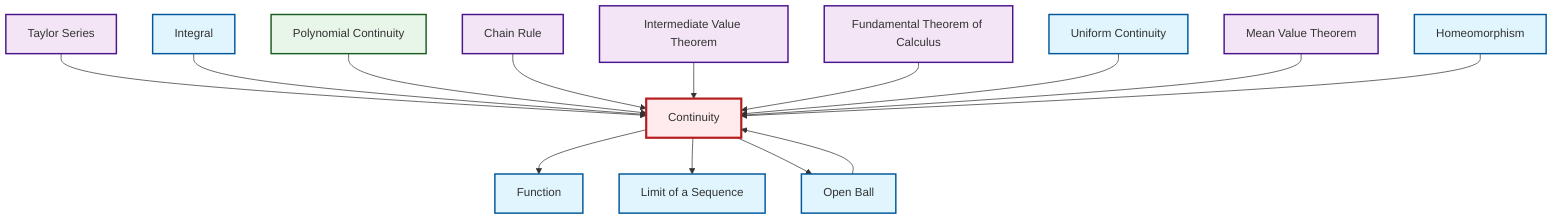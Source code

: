 graph TD
    classDef definition fill:#e1f5fe,stroke:#01579b,stroke-width:2px
    classDef theorem fill:#f3e5f5,stroke:#4a148c,stroke-width:2px
    classDef axiom fill:#fff3e0,stroke:#e65100,stroke-width:2px
    classDef example fill:#e8f5e9,stroke:#1b5e20,stroke-width:2px
    classDef current fill:#ffebee,stroke:#b71c1c,stroke-width:3px
    thm-fundamental-calculus["Fundamental Theorem of Calculus"]:::theorem
    thm-taylor-series["Taylor Series"]:::theorem
    def-homeomorphism["Homeomorphism"]:::definition
    def-open-ball["Open Ball"]:::definition
    def-continuity["Continuity"]:::definition
    def-uniform-continuity["Uniform Continuity"]:::definition
    def-limit["Limit of a Sequence"]:::definition
    thm-mean-value["Mean Value Theorem"]:::theorem
    def-function["Function"]:::definition
    ex-polynomial-continuity["Polynomial Continuity"]:::example
    thm-intermediate-value["Intermediate Value Theorem"]:::theorem
    def-integral["Integral"]:::definition
    thm-chain-rule["Chain Rule"]:::theorem
    def-continuity --> def-function
    thm-taylor-series --> def-continuity
    def-continuity --> def-limit
    def-integral --> def-continuity
    ex-polynomial-continuity --> def-continuity
    thm-chain-rule --> def-continuity
    thm-intermediate-value --> def-continuity
    thm-fundamental-calculus --> def-continuity
    def-uniform-continuity --> def-continuity
    def-continuity --> def-open-ball
    thm-mean-value --> def-continuity
    def-homeomorphism --> def-continuity
    def-open-ball --> def-continuity
    class def-continuity current